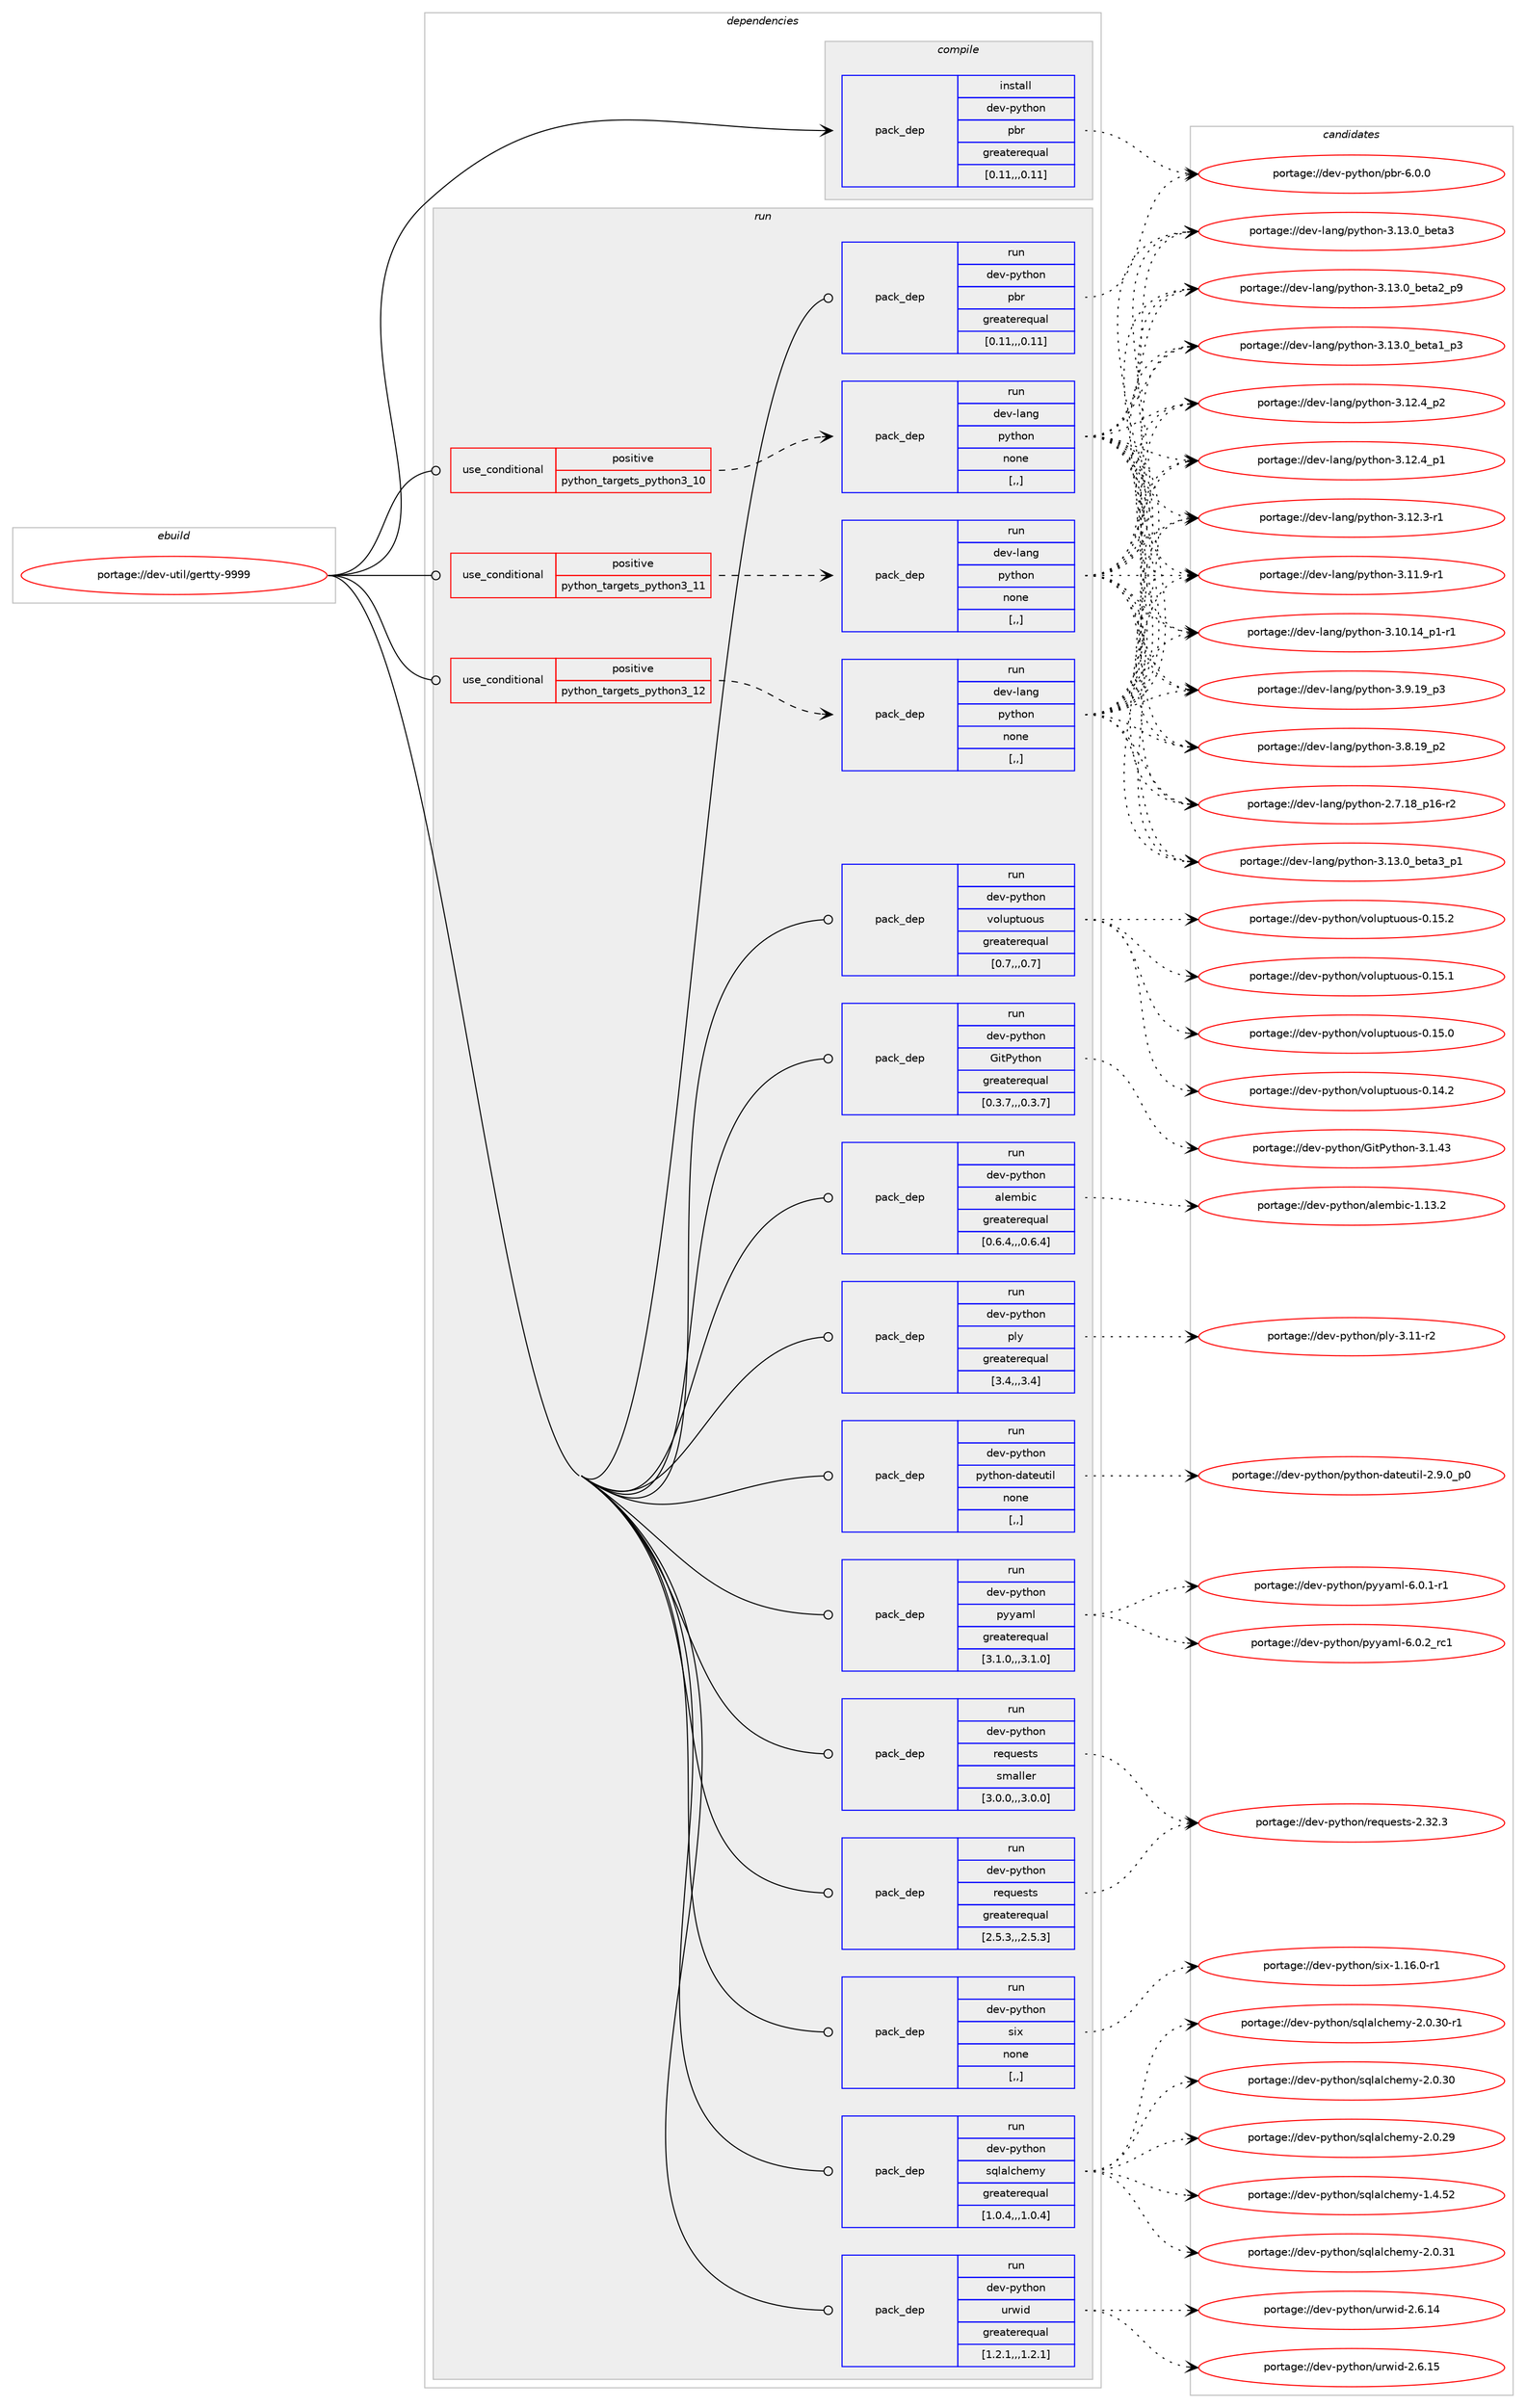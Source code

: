 digraph prolog {

# *************
# Graph options
# *************

newrank=true;
concentrate=true;
compound=true;
graph [rankdir=LR,fontname=Helvetica,fontsize=10,ranksep=1.5];#, ranksep=2.5, nodesep=0.2];
edge  [arrowhead=vee];
node  [fontname=Helvetica,fontsize=10];

# **********
# The ebuild
# **********

subgraph cluster_leftcol {
color=gray;
label=<<i>ebuild</i>>;
id [label="portage://dev-util/gertty-9999", color=red, width=4, href="../dev-util/gertty-9999.svg"];
}

# ****************
# The dependencies
# ****************

subgraph cluster_midcol {
color=gray;
label=<<i>dependencies</i>>;
subgraph cluster_compile {
fillcolor="#eeeeee";
style=filled;
label=<<i>compile</i>>;
subgraph pack152336 {
dependency214163 [label=<<TABLE BORDER="0" CELLBORDER="1" CELLSPACING="0" CELLPADDING="4" WIDTH="220"><TR><TD ROWSPAN="6" CELLPADDING="30">pack_dep</TD></TR><TR><TD WIDTH="110">install</TD></TR><TR><TD>dev-python</TD></TR><TR><TD>pbr</TD></TR><TR><TD>greaterequal</TD></TR><TR><TD>[0.11,,,0.11]</TD></TR></TABLE>>, shape=none, color=blue];
}
id:e -> dependency214163:w [weight=20,style="solid",arrowhead="vee"];
}
subgraph cluster_compileandrun {
fillcolor="#eeeeee";
style=filled;
label=<<i>compile and run</i>>;
}
subgraph cluster_run {
fillcolor="#eeeeee";
style=filled;
label=<<i>run</i>>;
subgraph cond60403 {
dependency214164 [label=<<TABLE BORDER="0" CELLBORDER="1" CELLSPACING="0" CELLPADDING="4"><TR><TD ROWSPAN="3" CELLPADDING="10">use_conditional</TD></TR><TR><TD>positive</TD></TR><TR><TD>python_targets_python3_10</TD></TR></TABLE>>, shape=none, color=red];
subgraph pack152337 {
dependency214165 [label=<<TABLE BORDER="0" CELLBORDER="1" CELLSPACING="0" CELLPADDING="4" WIDTH="220"><TR><TD ROWSPAN="6" CELLPADDING="30">pack_dep</TD></TR><TR><TD WIDTH="110">run</TD></TR><TR><TD>dev-lang</TD></TR><TR><TD>python</TD></TR><TR><TD>none</TD></TR><TR><TD>[,,]</TD></TR></TABLE>>, shape=none, color=blue];
}
dependency214164:e -> dependency214165:w [weight=20,style="dashed",arrowhead="vee"];
}
id:e -> dependency214164:w [weight=20,style="solid",arrowhead="odot"];
subgraph cond60404 {
dependency214166 [label=<<TABLE BORDER="0" CELLBORDER="1" CELLSPACING="0" CELLPADDING="4"><TR><TD ROWSPAN="3" CELLPADDING="10">use_conditional</TD></TR><TR><TD>positive</TD></TR><TR><TD>python_targets_python3_11</TD></TR></TABLE>>, shape=none, color=red];
subgraph pack152338 {
dependency214167 [label=<<TABLE BORDER="0" CELLBORDER="1" CELLSPACING="0" CELLPADDING="4" WIDTH="220"><TR><TD ROWSPAN="6" CELLPADDING="30">pack_dep</TD></TR><TR><TD WIDTH="110">run</TD></TR><TR><TD>dev-lang</TD></TR><TR><TD>python</TD></TR><TR><TD>none</TD></TR><TR><TD>[,,]</TD></TR></TABLE>>, shape=none, color=blue];
}
dependency214166:e -> dependency214167:w [weight=20,style="dashed",arrowhead="vee"];
}
id:e -> dependency214166:w [weight=20,style="solid",arrowhead="odot"];
subgraph cond60405 {
dependency214168 [label=<<TABLE BORDER="0" CELLBORDER="1" CELLSPACING="0" CELLPADDING="4"><TR><TD ROWSPAN="3" CELLPADDING="10">use_conditional</TD></TR><TR><TD>positive</TD></TR><TR><TD>python_targets_python3_12</TD></TR></TABLE>>, shape=none, color=red];
subgraph pack152339 {
dependency214169 [label=<<TABLE BORDER="0" CELLBORDER="1" CELLSPACING="0" CELLPADDING="4" WIDTH="220"><TR><TD ROWSPAN="6" CELLPADDING="30">pack_dep</TD></TR><TR><TD WIDTH="110">run</TD></TR><TR><TD>dev-lang</TD></TR><TR><TD>python</TD></TR><TR><TD>none</TD></TR><TR><TD>[,,]</TD></TR></TABLE>>, shape=none, color=blue];
}
dependency214168:e -> dependency214169:w [weight=20,style="dashed",arrowhead="vee"];
}
id:e -> dependency214168:w [weight=20,style="solid",arrowhead="odot"];
subgraph pack152340 {
dependency214170 [label=<<TABLE BORDER="0" CELLBORDER="1" CELLSPACING="0" CELLPADDING="4" WIDTH="220"><TR><TD ROWSPAN="6" CELLPADDING="30">pack_dep</TD></TR><TR><TD WIDTH="110">run</TD></TR><TR><TD>dev-python</TD></TR><TR><TD>GitPython</TD></TR><TR><TD>greaterequal</TD></TR><TR><TD>[0.3.7,,,0.3.7]</TD></TR></TABLE>>, shape=none, color=blue];
}
id:e -> dependency214170:w [weight=20,style="solid",arrowhead="odot"];
subgraph pack152341 {
dependency214171 [label=<<TABLE BORDER="0" CELLBORDER="1" CELLSPACING="0" CELLPADDING="4" WIDTH="220"><TR><TD ROWSPAN="6" CELLPADDING="30">pack_dep</TD></TR><TR><TD WIDTH="110">run</TD></TR><TR><TD>dev-python</TD></TR><TR><TD>alembic</TD></TR><TR><TD>greaterequal</TD></TR><TR><TD>[0.6.4,,,0.6.4]</TD></TR></TABLE>>, shape=none, color=blue];
}
id:e -> dependency214171:w [weight=20,style="solid",arrowhead="odot"];
subgraph pack152342 {
dependency214172 [label=<<TABLE BORDER="0" CELLBORDER="1" CELLSPACING="0" CELLPADDING="4" WIDTH="220"><TR><TD ROWSPAN="6" CELLPADDING="30">pack_dep</TD></TR><TR><TD WIDTH="110">run</TD></TR><TR><TD>dev-python</TD></TR><TR><TD>pbr</TD></TR><TR><TD>greaterequal</TD></TR><TR><TD>[0.11,,,0.11]</TD></TR></TABLE>>, shape=none, color=blue];
}
id:e -> dependency214172:w [weight=20,style="solid",arrowhead="odot"];
subgraph pack152343 {
dependency214173 [label=<<TABLE BORDER="0" CELLBORDER="1" CELLSPACING="0" CELLPADDING="4" WIDTH="220"><TR><TD ROWSPAN="6" CELLPADDING="30">pack_dep</TD></TR><TR><TD WIDTH="110">run</TD></TR><TR><TD>dev-python</TD></TR><TR><TD>ply</TD></TR><TR><TD>greaterequal</TD></TR><TR><TD>[3.4,,,3.4]</TD></TR></TABLE>>, shape=none, color=blue];
}
id:e -> dependency214173:w [weight=20,style="solid",arrowhead="odot"];
subgraph pack152344 {
dependency214174 [label=<<TABLE BORDER="0" CELLBORDER="1" CELLSPACING="0" CELLPADDING="4" WIDTH="220"><TR><TD ROWSPAN="6" CELLPADDING="30">pack_dep</TD></TR><TR><TD WIDTH="110">run</TD></TR><TR><TD>dev-python</TD></TR><TR><TD>python-dateutil</TD></TR><TR><TD>none</TD></TR><TR><TD>[,,]</TD></TR></TABLE>>, shape=none, color=blue];
}
id:e -> dependency214174:w [weight=20,style="solid",arrowhead="odot"];
subgraph pack152345 {
dependency214175 [label=<<TABLE BORDER="0" CELLBORDER="1" CELLSPACING="0" CELLPADDING="4" WIDTH="220"><TR><TD ROWSPAN="6" CELLPADDING="30">pack_dep</TD></TR><TR><TD WIDTH="110">run</TD></TR><TR><TD>dev-python</TD></TR><TR><TD>pyyaml</TD></TR><TR><TD>greaterequal</TD></TR><TR><TD>[3.1.0,,,3.1.0]</TD></TR></TABLE>>, shape=none, color=blue];
}
id:e -> dependency214175:w [weight=20,style="solid",arrowhead="odot"];
subgraph pack152346 {
dependency214176 [label=<<TABLE BORDER="0" CELLBORDER="1" CELLSPACING="0" CELLPADDING="4" WIDTH="220"><TR><TD ROWSPAN="6" CELLPADDING="30">pack_dep</TD></TR><TR><TD WIDTH="110">run</TD></TR><TR><TD>dev-python</TD></TR><TR><TD>requests</TD></TR><TR><TD>greaterequal</TD></TR><TR><TD>[2.5.3,,,2.5.3]</TD></TR></TABLE>>, shape=none, color=blue];
}
id:e -> dependency214176:w [weight=20,style="solid",arrowhead="odot"];
subgraph pack152347 {
dependency214177 [label=<<TABLE BORDER="0" CELLBORDER="1" CELLSPACING="0" CELLPADDING="4" WIDTH="220"><TR><TD ROWSPAN="6" CELLPADDING="30">pack_dep</TD></TR><TR><TD WIDTH="110">run</TD></TR><TR><TD>dev-python</TD></TR><TR><TD>requests</TD></TR><TR><TD>smaller</TD></TR><TR><TD>[3.0.0,,,3.0.0]</TD></TR></TABLE>>, shape=none, color=blue];
}
id:e -> dependency214177:w [weight=20,style="solid",arrowhead="odot"];
subgraph pack152348 {
dependency214178 [label=<<TABLE BORDER="0" CELLBORDER="1" CELLSPACING="0" CELLPADDING="4" WIDTH="220"><TR><TD ROWSPAN="6" CELLPADDING="30">pack_dep</TD></TR><TR><TD WIDTH="110">run</TD></TR><TR><TD>dev-python</TD></TR><TR><TD>six</TD></TR><TR><TD>none</TD></TR><TR><TD>[,,]</TD></TR></TABLE>>, shape=none, color=blue];
}
id:e -> dependency214178:w [weight=20,style="solid",arrowhead="odot"];
subgraph pack152349 {
dependency214179 [label=<<TABLE BORDER="0" CELLBORDER="1" CELLSPACING="0" CELLPADDING="4" WIDTH="220"><TR><TD ROWSPAN="6" CELLPADDING="30">pack_dep</TD></TR><TR><TD WIDTH="110">run</TD></TR><TR><TD>dev-python</TD></TR><TR><TD>sqlalchemy</TD></TR><TR><TD>greaterequal</TD></TR><TR><TD>[1.0.4,,,1.0.4]</TD></TR></TABLE>>, shape=none, color=blue];
}
id:e -> dependency214179:w [weight=20,style="solid",arrowhead="odot"];
subgraph pack152350 {
dependency214180 [label=<<TABLE BORDER="0" CELLBORDER="1" CELLSPACING="0" CELLPADDING="4" WIDTH="220"><TR><TD ROWSPAN="6" CELLPADDING="30">pack_dep</TD></TR><TR><TD WIDTH="110">run</TD></TR><TR><TD>dev-python</TD></TR><TR><TD>urwid</TD></TR><TR><TD>greaterequal</TD></TR><TR><TD>[1.2.1,,,1.2.1]</TD></TR></TABLE>>, shape=none, color=blue];
}
id:e -> dependency214180:w [weight=20,style="solid",arrowhead="odot"];
subgraph pack152351 {
dependency214181 [label=<<TABLE BORDER="0" CELLBORDER="1" CELLSPACING="0" CELLPADDING="4" WIDTH="220"><TR><TD ROWSPAN="6" CELLPADDING="30">pack_dep</TD></TR><TR><TD WIDTH="110">run</TD></TR><TR><TD>dev-python</TD></TR><TR><TD>voluptuous</TD></TR><TR><TD>greaterequal</TD></TR><TR><TD>[0.7,,,0.7]</TD></TR></TABLE>>, shape=none, color=blue];
}
id:e -> dependency214181:w [weight=20,style="solid",arrowhead="odot"];
}
}

# **************
# The candidates
# **************

subgraph cluster_choices {
rank=same;
color=gray;
label=<<i>candidates</i>>;

subgraph choice152336 {
color=black;
nodesep=1;
choice100101118451121211161041111104711298114455446484648 [label="portage://dev-python/pbr-6.0.0", color=red, width=4,href="../dev-python/pbr-6.0.0.svg"];
dependency214163:e -> choice100101118451121211161041111104711298114455446484648:w [style=dotted,weight="100"];
}
subgraph choice152337 {
color=black;
nodesep=1;
choice10010111845108971101034711212111610411111045514649514648959810111697519511249 [label="portage://dev-lang/python-3.13.0_beta3_p1", color=red, width=4,href="../dev-lang/python-3.13.0_beta3_p1.svg"];
choice1001011184510897110103471121211161041111104551464951464895981011169751 [label="portage://dev-lang/python-3.13.0_beta3", color=red, width=4,href="../dev-lang/python-3.13.0_beta3.svg"];
choice10010111845108971101034711212111610411111045514649514648959810111697509511257 [label="portage://dev-lang/python-3.13.0_beta2_p9", color=red, width=4,href="../dev-lang/python-3.13.0_beta2_p9.svg"];
choice10010111845108971101034711212111610411111045514649514648959810111697499511251 [label="portage://dev-lang/python-3.13.0_beta1_p3", color=red, width=4,href="../dev-lang/python-3.13.0_beta1_p3.svg"];
choice100101118451089711010347112121116104111110455146495046529511250 [label="portage://dev-lang/python-3.12.4_p2", color=red, width=4,href="../dev-lang/python-3.12.4_p2.svg"];
choice100101118451089711010347112121116104111110455146495046529511249 [label="portage://dev-lang/python-3.12.4_p1", color=red, width=4,href="../dev-lang/python-3.12.4_p1.svg"];
choice100101118451089711010347112121116104111110455146495046514511449 [label="portage://dev-lang/python-3.12.3-r1", color=red, width=4,href="../dev-lang/python-3.12.3-r1.svg"];
choice100101118451089711010347112121116104111110455146494946574511449 [label="portage://dev-lang/python-3.11.9-r1", color=red, width=4,href="../dev-lang/python-3.11.9-r1.svg"];
choice100101118451089711010347112121116104111110455146494846495295112494511449 [label="portage://dev-lang/python-3.10.14_p1-r1", color=red, width=4,href="../dev-lang/python-3.10.14_p1-r1.svg"];
choice100101118451089711010347112121116104111110455146574649579511251 [label="portage://dev-lang/python-3.9.19_p3", color=red, width=4,href="../dev-lang/python-3.9.19_p3.svg"];
choice100101118451089711010347112121116104111110455146564649579511250 [label="portage://dev-lang/python-3.8.19_p2", color=red, width=4,href="../dev-lang/python-3.8.19_p2.svg"];
choice100101118451089711010347112121116104111110455046554649569511249544511450 [label="portage://dev-lang/python-2.7.18_p16-r2", color=red, width=4,href="../dev-lang/python-2.7.18_p16-r2.svg"];
dependency214165:e -> choice10010111845108971101034711212111610411111045514649514648959810111697519511249:w [style=dotted,weight="100"];
dependency214165:e -> choice1001011184510897110103471121211161041111104551464951464895981011169751:w [style=dotted,weight="100"];
dependency214165:e -> choice10010111845108971101034711212111610411111045514649514648959810111697509511257:w [style=dotted,weight="100"];
dependency214165:e -> choice10010111845108971101034711212111610411111045514649514648959810111697499511251:w [style=dotted,weight="100"];
dependency214165:e -> choice100101118451089711010347112121116104111110455146495046529511250:w [style=dotted,weight="100"];
dependency214165:e -> choice100101118451089711010347112121116104111110455146495046529511249:w [style=dotted,weight="100"];
dependency214165:e -> choice100101118451089711010347112121116104111110455146495046514511449:w [style=dotted,weight="100"];
dependency214165:e -> choice100101118451089711010347112121116104111110455146494946574511449:w [style=dotted,weight="100"];
dependency214165:e -> choice100101118451089711010347112121116104111110455146494846495295112494511449:w [style=dotted,weight="100"];
dependency214165:e -> choice100101118451089711010347112121116104111110455146574649579511251:w [style=dotted,weight="100"];
dependency214165:e -> choice100101118451089711010347112121116104111110455146564649579511250:w [style=dotted,weight="100"];
dependency214165:e -> choice100101118451089711010347112121116104111110455046554649569511249544511450:w [style=dotted,weight="100"];
}
subgraph choice152338 {
color=black;
nodesep=1;
choice10010111845108971101034711212111610411111045514649514648959810111697519511249 [label="portage://dev-lang/python-3.13.0_beta3_p1", color=red, width=4,href="../dev-lang/python-3.13.0_beta3_p1.svg"];
choice1001011184510897110103471121211161041111104551464951464895981011169751 [label="portage://dev-lang/python-3.13.0_beta3", color=red, width=4,href="../dev-lang/python-3.13.0_beta3.svg"];
choice10010111845108971101034711212111610411111045514649514648959810111697509511257 [label="portage://dev-lang/python-3.13.0_beta2_p9", color=red, width=4,href="../dev-lang/python-3.13.0_beta2_p9.svg"];
choice10010111845108971101034711212111610411111045514649514648959810111697499511251 [label="portage://dev-lang/python-3.13.0_beta1_p3", color=red, width=4,href="../dev-lang/python-3.13.0_beta1_p3.svg"];
choice100101118451089711010347112121116104111110455146495046529511250 [label="portage://dev-lang/python-3.12.4_p2", color=red, width=4,href="../dev-lang/python-3.12.4_p2.svg"];
choice100101118451089711010347112121116104111110455146495046529511249 [label="portage://dev-lang/python-3.12.4_p1", color=red, width=4,href="../dev-lang/python-3.12.4_p1.svg"];
choice100101118451089711010347112121116104111110455146495046514511449 [label="portage://dev-lang/python-3.12.3-r1", color=red, width=4,href="../dev-lang/python-3.12.3-r1.svg"];
choice100101118451089711010347112121116104111110455146494946574511449 [label="portage://dev-lang/python-3.11.9-r1", color=red, width=4,href="../dev-lang/python-3.11.9-r1.svg"];
choice100101118451089711010347112121116104111110455146494846495295112494511449 [label="portage://dev-lang/python-3.10.14_p1-r1", color=red, width=4,href="../dev-lang/python-3.10.14_p1-r1.svg"];
choice100101118451089711010347112121116104111110455146574649579511251 [label="portage://dev-lang/python-3.9.19_p3", color=red, width=4,href="../dev-lang/python-3.9.19_p3.svg"];
choice100101118451089711010347112121116104111110455146564649579511250 [label="portage://dev-lang/python-3.8.19_p2", color=red, width=4,href="../dev-lang/python-3.8.19_p2.svg"];
choice100101118451089711010347112121116104111110455046554649569511249544511450 [label="portage://dev-lang/python-2.7.18_p16-r2", color=red, width=4,href="../dev-lang/python-2.7.18_p16-r2.svg"];
dependency214167:e -> choice10010111845108971101034711212111610411111045514649514648959810111697519511249:w [style=dotted,weight="100"];
dependency214167:e -> choice1001011184510897110103471121211161041111104551464951464895981011169751:w [style=dotted,weight="100"];
dependency214167:e -> choice10010111845108971101034711212111610411111045514649514648959810111697509511257:w [style=dotted,weight="100"];
dependency214167:e -> choice10010111845108971101034711212111610411111045514649514648959810111697499511251:w [style=dotted,weight="100"];
dependency214167:e -> choice100101118451089711010347112121116104111110455146495046529511250:w [style=dotted,weight="100"];
dependency214167:e -> choice100101118451089711010347112121116104111110455146495046529511249:w [style=dotted,weight="100"];
dependency214167:e -> choice100101118451089711010347112121116104111110455146495046514511449:w [style=dotted,weight="100"];
dependency214167:e -> choice100101118451089711010347112121116104111110455146494946574511449:w [style=dotted,weight="100"];
dependency214167:e -> choice100101118451089711010347112121116104111110455146494846495295112494511449:w [style=dotted,weight="100"];
dependency214167:e -> choice100101118451089711010347112121116104111110455146574649579511251:w [style=dotted,weight="100"];
dependency214167:e -> choice100101118451089711010347112121116104111110455146564649579511250:w [style=dotted,weight="100"];
dependency214167:e -> choice100101118451089711010347112121116104111110455046554649569511249544511450:w [style=dotted,weight="100"];
}
subgraph choice152339 {
color=black;
nodesep=1;
choice10010111845108971101034711212111610411111045514649514648959810111697519511249 [label="portage://dev-lang/python-3.13.0_beta3_p1", color=red, width=4,href="../dev-lang/python-3.13.0_beta3_p1.svg"];
choice1001011184510897110103471121211161041111104551464951464895981011169751 [label="portage://dev-lang/python-3.13.0_beta3", color=red, width=4,href="../dev-lang/python-3.13.0_beta3.svg"];
choice10010111845108971101034711212111610411111045514649514648959810111697509511257 [label="portage://dev-lang/python-3.13.0_beta2_p9", color=red, width=4,href="../dev-lang/python-3.13.0_beta2_p9.svg"];
choice10010111845108971101034711212111610411111045514649514648959810111697499511251 [label="portage://dev-lang/python-3.13.0_beta1_p3", color=red, width=4,href="../dev-lang/python-3.13.0_beta1_p3.svg"];
choice100101118451089711010347112121116104111110455146495046529511250 [label="portage://dev-lang/python-3.12.4_p2", color=red, width=4,href="../dev-lang/python-3.12.4_p2.svg"];
choice100101118451089711010347112121116104111110455146495046529511249 [label="portage://dev-lang/python-3.12.4_p1", color=red, width=4,href="../dev-lang/python-3.12.4_p1.svg"];
choice100101118451089711010347112121116104111110455146495046514511449 [label="portage://dev-lang/python-3.12.3-r1", color=red, width=4,href="../dev-lang/python-3.12.3-r1.svg"];
choice100101118451089711010347112121116104111110455146494946574511449 [label="portage://dev-lang/python-3.11.9-r1", color=red, width=4,href="../dev-lang/python-3.11.9-r1.svg"];
choice100101118451089711010347112121116104111110455146494846495295112494511449 [label="portage://dev-lang/python-3.10.14_p1-r1", color=red, width=4,href="../dev-lang/python-3.10.14_p1-r1.svg"];
choice100101118451089711010347112121116104111110455146574649579511251 [label="portage://dev-lang/python-3.9.19_p3", color=red, width=4,href="../dev-lang/python-3.9.19_p3.svg"];
choice100101118451089711010347112121116104111110455146564649579511250 [label="portage://dev-lang/python-3.8.19_p2", color=red, width=4,href="../dev-lang/python-3.8.19_p2.svg"];
choice100101118451089711010347112121116104111110455046554649569511249544511450 [label="portage://dev-lang/python-2.7.18_p16-r2", color=red, width=4,href="../dev-lang/python-2.7.18_p16-r2.svg"];
dependency214169:e -> choice10010111845108971101034711212111610411111045514649514648959810111697519511249:w [style=dotted,weight="100"];
dependency214169:e -> choice1001011184510897110103471121211161041111104551464951464895981011169751:w [style=dotted,weight="100"];
dependency214169:e -> choice10010111845108971101034711212111610411111045514649514648959810111697509511257:w [style=dotted,weight="100"];
dependency214169:e -> choice10010111845108971101034711212111610411111045514649514648959810111697499511251:w [style=dotted,weight="100"];
dependency214169:e -> choice100101118451089711010347112121116104111110455146495046529511250:w [style=dotted,weight="100"];
dependency214169:e -> choice100101118451089711010347112121116104111110455146495046529511249:w [style=dotted,weight="100"];
dependency214169:e -> choice100101118451089711010347112121116104111110455146495046514511449:w [style=dotted,weight="100"];
dependency214169:e -> choice100101118451089711010347112121116104111110455146494946574511449:w [style=dotted,weight="100"];
dependency214169:e -> choice100101118451089711010347112121116104111110455146494846495295112494511449:w [style=dotted,weight="100"];
dependency214169:e -> choice100101118451089711010347112121116104111110455146574649579511251:w [style=dotted,weight="100"];
dependency214169:e -> choice100101118451089711010347112121116104111110455146564649579511250:w [style=dotted,weight="100"];
dependency214169:e -> choice100101118451089711010347112121116104111110455046554649569511249544511450:w [style=dotted,weight="100"];
}
subgraph choice152340 {
color=black;
nodesep=1;
choice1001011184511212111610411111047711051168012111610411111045514649465251 [label="portage://dev-python/GitPython-3.1.43", color=red, width=4,href="../dev-python/GitPython-3.1.43.svg"];
dependency214170:e -> choice1001011184511212111610411111047711051168012111610411111045514649465251:w [style=dotted,weight="100"];
}
subgraph choice152341 {
color=black;
nodesep=1;
choice100101118451121211161041111104797108101109981059945494649514650 [label="portage://dev-python/alembic-1.13.2", color=red, width=4,href="../dev-python/alembic-1.13.2.svg"];
dependency214171:e -> choice100101118451121211161041111104797108101109981059945494649514650:w [style=dotted,weight="100"];
}
subgraph choice152342 {
color=black;
nodesep=1;
choice100101118451121211161041111104711298114455446484648 [label="portage://dev-python/pbr-6.0.0", color=red, width=4,href="../dev-python/pbr-6.0.0.svg"];
dependency214172:e -> choice100101118451121211161041111104711298114455446484648:w [style=dotted,weight="100"];
}
subgraph choice152343 {
color=black;
nodesep=1;
choice100101118451121211161041111104711210812145514649494511450 [label="portage://dev-python/ply-3.11-r2", color=red, width=4,href="../dev-python/ply-3.11-r2.svg"];
dependency214173:e -> choice100101118451121211161041111104711210812145514649494511450:w [style=dotted,weight="100"];
}
subgraph choice152344 {
color=black;
nodesep=1;
choice100101118451121211161041111104711212111610411111045100971161011171161051084550465746489511248 [label="portage://dev-python/python-dateutil-2.9.0_p0", color=red, width=4,href="../dev-python/python-dateutil-2.9.0_p0.svg"];
dependency214174:e -> choice100101118451121211161041111104711212111610411111045100971161011171161051084550465746489511248:w [style=dotted,weight="100"];
}
subgraph choice152345 {
color=black;
nodesep=1;
choice100101118451121211161041111104711212112197109108455446484650951149949 [label="portage://dev-python/pyyaml-6.0.2_rc1", color=red, width=4,href="../dev-python/pyyaml-6.0.2_rc1.svg"];
choice1001011184511212111610411111047112121121971091084554464846494511449 [label="portage://dev-python/pyyaml-6.0.1-r1", color=red, width=4,href="../dev-python/pyyaml-6.0.1-r1.svg"];
dependency214175:e -> choice100101118451121211161041111104711212112197109108455446484650951149949:w [style=dotted,weight="100"];
dependency214175:e -> choice1001011184511212111610411111047112121121971091084554464846494511449:w [style=dotted,weight="100"];
}
subgraph choice152346 {
color=black;
nodesep=1;
choice100101118451121211161041111104711410111311710111511611545504651504651 [label="portage://dev-python/requests-2.32.3", color=red, width=4,href="../dev-python/requests-2.32.3.svg"];
dependency214176:e -> choice100101118451121211161041111104711410111311710111511611545504651504651:w [style=dotted,weight="100"];
}
subgraph choice152347 {
color=black;
nodesep=1;
choice100101118451121211161041111104711410111311710111511611545504651504651 [label="portage://dev-python/requests-2.32.3", color=red, width=4,href="../dev-python/requests-2.32.3.svg"];
dependency214177:e -> choice100101118451121211161041111104711410111311710111511611545504651504651:w [style=dotted,weight="100"];
}
subgraph choice152348 {
color=black;
nodesep=1;
choice1001011184511212111610411111047115105120454946495446484511449 [label="portage://dev-python/six-1.16.0-r1", color=red, width=4,href="../dev-python/six-1.16.0-r1.svg"];
dependency214178:e -> choice1001011184511212111610411111047115105120454946495446484511449:w [style=dotted,weight="100"];
}
subgraph choice152349 {
color=black;
nodesep=1;
choice1001011184511212111610411111047115113108971089910410110912145504648465149 [label="portage://dev-python/sqlalchemy-2.0.31", color=red, width=4,href="../dev-python/sqlalchemy-2.0.31.svg"];
choice10010111845112121116104111110471151131089710899104101109121455046484651484511449 [label="portage://dev-python/sqlalchemy-2.0.30-r1", color=red, width=4,href="../dev-python/sqlalchemy-2.0.30-r1.svg"];
choice1001011184511212111610411111047115113108971089910410110912145504648465148 [label="portage://dev-python/sqlalchemy-2.0.30", color=red, width=4,href="../dev-python/sqlalchemy-2.0.30.svg"];
choice1001011184511212111610411111047115113108971089910410110912145504648465057 [label="portage://dev-python/sqlalchemy-2.0.29", color=red, width=4,href="../dev-python/sqlalchemy-2.0.29.svg"];
choice1001011184511212111610411111047115113108971089910410110912145494652465350 [label="portage://dev-python/sqlalchemy-1.4.52", color=red, width=4,href="../dev-python/sqlalchemy-1.4.52.svg"];
dependency214179:e -> choice1001011184511212111610411111047115113108971089910410110912145504648465149:w [style=dotted,weight="100"];
dependency214179:e -> choice10010111845112121116104111110471151131089710899104101109121455046484651484511449:w [style=dotted,weight="100"];
dependency214179:e -> choice1001011184511212111610411111047115113108971089910410110912145504648465148:w [style=dotted,weight="100"];
dependency214179:e -> choice1001011184511212111610411111047115113108971089910410110912145504648465057:w [style=dotted,weight="100"];
dependency214179:e -> choice1001011184511212111610411111047115113108971089910410110912145494652465350:w [style=dotted,weight="100"];
}
subgraph choice152350 {
color=black;
nodesep=1;
choice100101118451121211161041111104711711411910510045504654464953 [label="portage://dev-python/urwid-2.6.15", color=red, width=4,href="../dev-python/urwid-2.6.15.svg"];
choice100101118451121211161041111104711711411910510045504654464952 [label="portage://dev-python/urwid-2.6.14", color=red, width=4,href="../dev-python/urwid-2.6.14.svg"];
dependency214180:e -> choice100101118451121211161041111104711711411910510045504654464953:w [style=dotted,weight="100"];
dependency214180:e -> choice100101118451121211161041111104711711411910510045504654464952:w [style=dotted,weight="100"];
}
subgraph choice152351 {
color=black;
nodesep=1;
choice100101118451121211161041111104711811110811711211611711111711545484649534650 [label="portage://dev-python/voluptuous-0.15.2", color=red, width=4,href="../dev-python/voluptuous-0.15.2.svg"];
choice100101118451121211161041111104711811110811711211611711111711545484649534649 [label="portage://dev-python/voluptuous-0.15.1", color=red, width=4,href="../dev-python/voluptuous-0.15.1.svg"];
choice100101118451121211161041111104711811110811711211611711111711545484649534648 [label="portage://dev-python/voluptuous-0.15.0", color=red, width=4,href="../dev-python/voluptuous-0.15.0.svg"];
choice100101118451121211161041111104711811110811711211611711111711545484649524650 [label="portage://dev-python/voluptuous-0.14.2", color=red, width=4,href="../dev-python/voluptuous-0.14.2.svg"];
dependency214181:e -> choice100101118451121211161041111104711811110811711211611711111711545484649534650:w [style=dotted,weight="100"];
dependency214181:e -> choice100101118451121211161041111104711811110811711211611711111711545484649534649:w [style=dotted,weight="100"];
dependency214181:e -> choice100101118451121211161041111104711811110811711211611711111711545484649534648:w [style=dotted,weight="100"];
dependency214181:e -> choice100101118451121211161041111104711811110811711211611711111711545484649524650:w [style=dotted,weight="100"];
}
}

}
